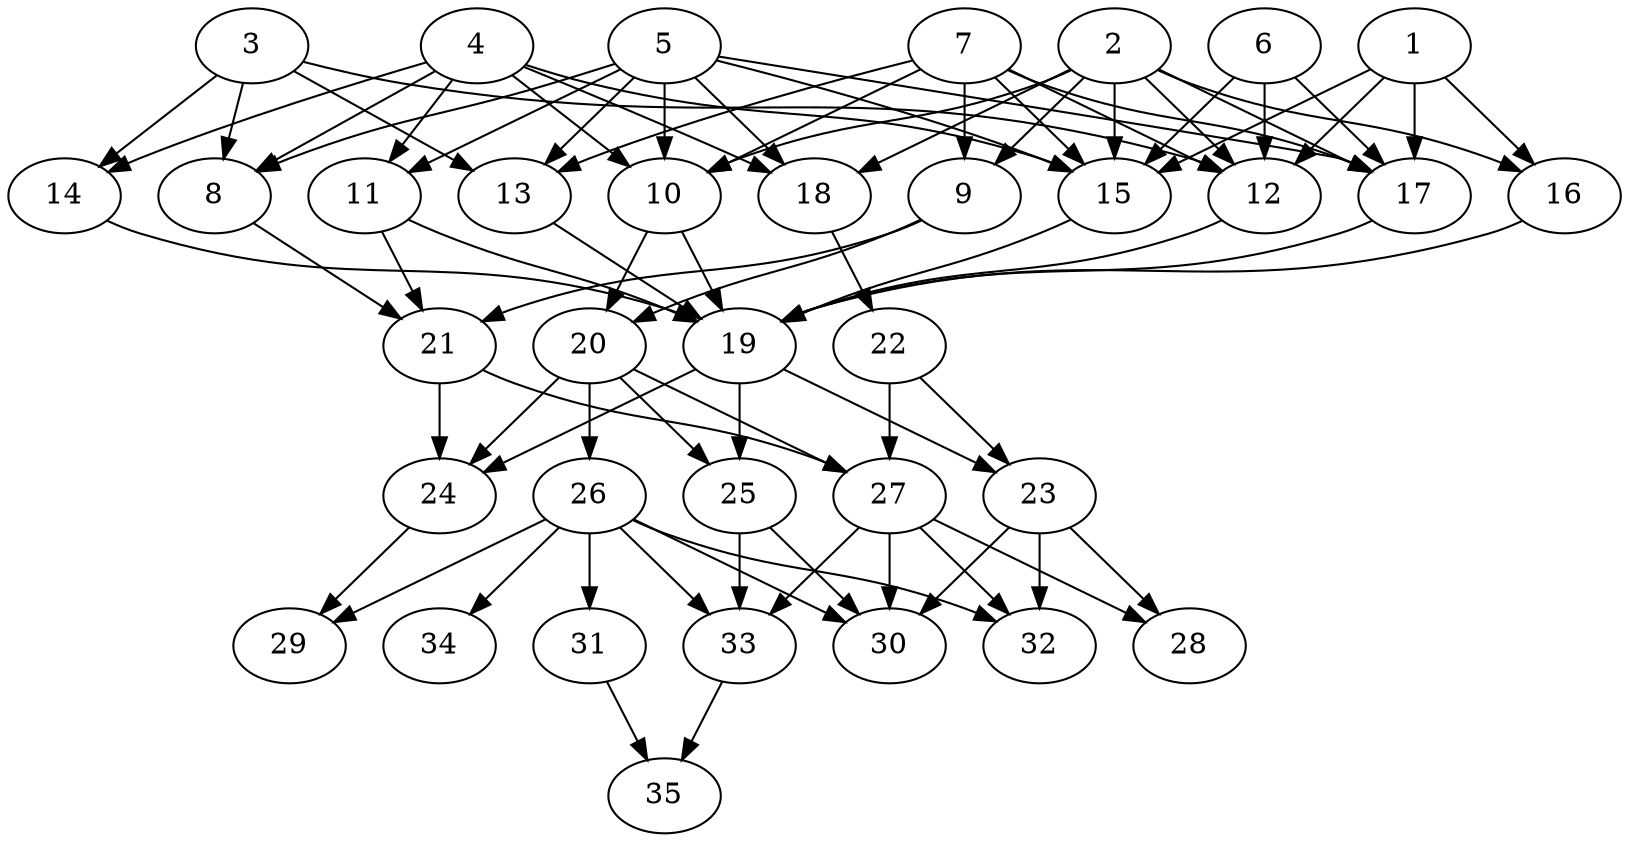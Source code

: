 // DAG automatically generated by daggen at Tue Aug  6 16:28:02 2019
// ./daggen --dot -n 35 --ccr 0.4 --fat 0.6 --regular 0.5 --density 0.8 --mindata 5242880 --maxdata 52428800 
digraph G {
  1 [size="94691840", alpha="0.07", expect_size="37876736"] 
  1 -> 12 [size ="37876736"]
  1 -> 15 [size ="37876736"]
  1 -> 16 [size ="37876736"]
  1 -> 17 [size ="37876736"]
  2 [size="122739200", alpha="0.12", expect_size="49095680"] 
  2 -> 9 [size ="49095680"]
  2 -> 10 [size ="49095680"]
  2 -> 12 [size ="49095680"]
  2 -> 15 [size ="49095680"]
  2 -> 16 [size ="49095680"]
  2 -> 17 [size ="49095680"]
  2 -> 18 [size ="49095680"]
  3 [size="92298240", alpha="0.17", expect_size="36919296"] 
  3 -> 8 [size ="36919296"]
  3 -> 12 [size ="36919296"]
  3 -> 13 [size ="36919296"]
  3 -> 14 [size ="36919296"]
  4 [size="78126080", alpha="0.04", expect_size="31250432"] 
  4 -> 8 [size ="31250432"]
  4 -> 10 [size ="31250432"]
  4 -> 11 [size ="31250432"]
  4 -> 14 [size ="31250432"]
  4 -> 15 [size ="31250432"]
  4 -> 18 [size ="31250432"]
  5 [size="17249280", alpha="0.08", expect_size="6899712"] 
  5 -> 8 [size ="6899712"]
  5 -> 10 [size ="6899712"]
  5 -> 11 [size ="6899712"]
  5 -> 13 [size ="6899712"]
  5 -> 15 [size ="6899712"]
  5 -> 17 [size ="6899712"]
  5 -> 18 [size ="6899712"]
  6 [size="40007680", alpha="0.07", expect_size="16003072"] 
  6 -> 12 [size ="16003072"]
  6 -> 15 [size ="16003072"]
  6 -> 17 [size ="16003072"]
  7 [size="104386560", alpha="0.01", expect_size="41754624"] 
  7 -> 9 [size ="41754624"]
  7 -> 10 [size ="41754624"]
  7 -> 12 [size ="41754624"]
  7 -> 13 [size ="41754624"]
  7 -> 15 [size ="41754624"]
  7 -> 17 [size ="41754624"]
  8 [size="102292480", alpha="0.19", expect_size="40916992"] 
  8 -> 21 [size ="40916992"]
  9 [size="20111360", alpha="0.18", expect_size="8044544"] 
  9 -> 20 [size ="8044544"]
  9 -> 21 [size ="8044544"]
  10 [size="31411200", alpha="0.06", expect_size="12564480"] 
  10 -> 19 [size ="12564480"]
  10 -> 20 [size ="12564480"]
  11 [size="79016960", alpha="0.15", expect_size="31606784"] 
  11 -> 19 [size ="31606784"]
  11 -> 21 [size ="31606784"]
  12 [size="122772480", alpha="0.18", expect_size="49108992"] 
  12 -> 19 [size ="49108992"]
  13 [size="78248960", alpha="0.00", expect_size="31299584"] 
  13 -> 19 [size ="31299584"]
  14 [size="63406080", alpha="0.15", expect_size="25362432"] 
  14 -> 19 [size ="25362432"]
  15 [size="86553600", alpha="0.03", expect_size="34621440"] 
  15 -> 19 [size ="34621440"]
  16 [size="14154240", alpha="0.13", expect_size="5661696"] 
  16 -> 19 [size ="5661696"]
  17 [size="56622080", alpha="0.12", expect_size="22648832"] 
  17 -> 19 [size ="22648832"]
  18 [size="63400960", alpha="0.18", expect_size="25360384"] 
  18 -> 22 [size ="25360384"]
  19 [size="55777280", alpha="0.12", expect_size="22310912"] 
  19 -> 23 [size ="22310912"]
  19 -> 24 [size ="22310912"]
  19 -> 25 [size ="22310912"]
  20 [size="43921920", alpha="0.11", expect_size="17568768"] 
  20 -> 24 [size ="17568768"]
  20 -> 25 [size ="17568768"]
  20 -> 26 [size ="17568768"]
  20 -> 27 [size ="17568768"]
  21 [size="76684800", alpha="0.02", expect_size="30673920"] 
  21 -> 24 [size ="30673920"]
  21 -> 27 [size ="30673920"]
  22 [size="46860800", alpha="0.13", expect_size="18744320"] 
  22 -> 23 [size ="18744320"]
  22 -> 27 [size ="18744320"]
  23 [size="35233280", alpha="0.17", expect_size="14093312"] 
  23 -> 28 [size ="14093312"]
  23 -> 30 [size ="14093312"]
  23 -> 32 [size ="14093312"]
  24 [size="35374080", alpha="0.12", expect_size="14149632"] 
  24 -> 29 [size ="14149632"]
  25 [size="125411840", alpha="0.07", expect_size="50164736"] 
  25 -> 30 [size ="50164736"]
  25 -> 33 [size ="50164736"]
  26 [size="25820160", alpha="0.07", expect_size="10328064"] 
  26 -> 29 [size ="10328064"]
  26 -> 30 [size ="10328064"]
  26 -> 31 [size ="10328064"]
  26 -> 32 [size ="10328064"]
  26 -> 33 [size ="10328064"]
  26 -> 34 [size ="10328064"]
  27 [size="104501760", alpha="0.03", expect_size="41800704"] 
  27 -> 28 [size ="41800704"]
  27 -> 30 [size ="41800704"]
  27 -> 32 [size ="41800704"]
  27 -> 33 [size ="41800704"]
  28 [size="58352640", alpha="0.14", expect_size="23341056"] 
  29 [size="48798720", alpha="0.06", expect_size="19519488"] 
  30 [size="122411520", alpha="0.01", expect_size="48964608"] 
  31 [size="66513920", alpha="0.07", expect_size="26605568"] 
  31 -> 35 [size ="26605568"]
  32 [size="80657920", alpha="0.12", expect_size="32263168"] 
  33 [size="38545920", alpha="0.08", expect_size="15418368"] 
  33 -> 35 [size ="15418368"]
  34 [size="19368960", alpha="0.12", expect_size="7747584"] 
  35 [size="88148480", alpha="0.09", expect_size="35259392"] 
}
